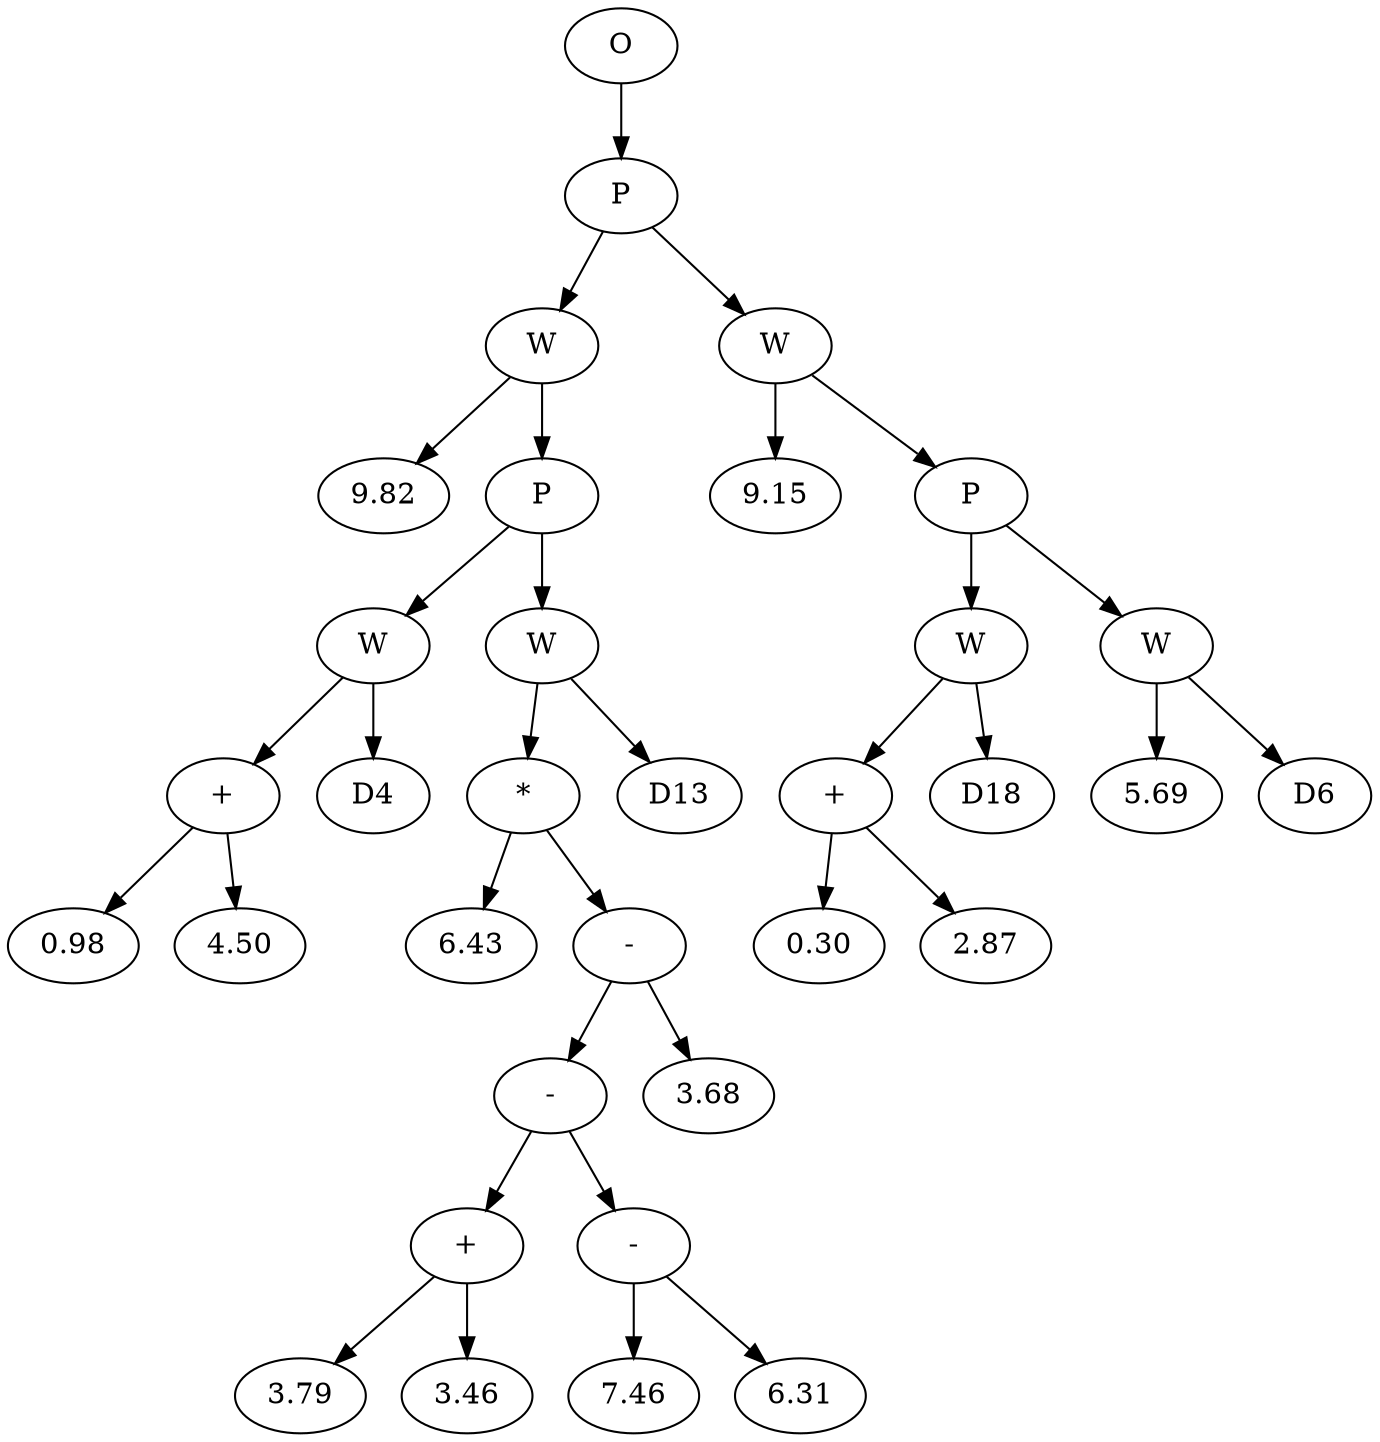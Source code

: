 // Tree
digraph {
	33927533 [label=O]
	33927534 [label=P]
	33927533 -> 33927534
	33927535 [label=W]
	33927534 -> 33927535
	33927536 [label=9.82]
	33927535 -> 33927536
	33927537 [label=P]
	33927535 -> 33927537
	33927538 [label=W]
	33927537 -> 33927538
	33927539 [label="+"]
	33927538 -> 33927539
	33927540 [label=0.98]
	33927539 -> 33927540
	33927541 [label=4.50]
	33927539 -> 33927541
	33927542 [label=D4]
	33927538 -> 33927542
	33927543 [label=W]
	33927537 -> 33927543
	33927544 [label="*"]
	33927543 -> 33927544
	33927545 [label=6.43]
	33927544 -> 33927545
	33927546 [label="-"]
	33927544 -> 33927546
	33927547 [label="-"]
	33927546 -> 33927547
	33927548 [label="+"]
	33927547 -> 33927548
	33927549 [label=3.79]
	33927548 -> 33927549
	33927550 [label=3.46]
	33927548 -> 33927550
	33927551 [label="-"]
	33927547 -> 33927551
	33927552 [label=7.46]
	33927551 -> 33927552
	33927553 [label=6.31]
	33927551 -> 33927553
	33927554 [label=3.68]
	33927546 -> 33927554
	33927555 [label=D13]
	33927543 -> 33927555
	33927556 [label=W]
	33927534 -> 33927556
	33927557 [label=9.15]
	33927556 -> 33927557
	33927558 [label=P]
	33927556 -> 33927558
	33927559 [label=W]
	33927558 -> 33927559
	33927560 [label="+"]
	33927559 -> 33927560
	33927561 [label=0.30]
	33927560 -> 33927561
	33927562 [label=2.87]
	33927560 -> 33927562
	33927563 [label=D18]
	33927559 -> 33927563
	33927564 [label=W]
	33927558 -> 33927564
	33927565 [label=5.69]
	33927564 -> 33927565
	33927566 [label=D6]
	33927564 -> 33927566
}
